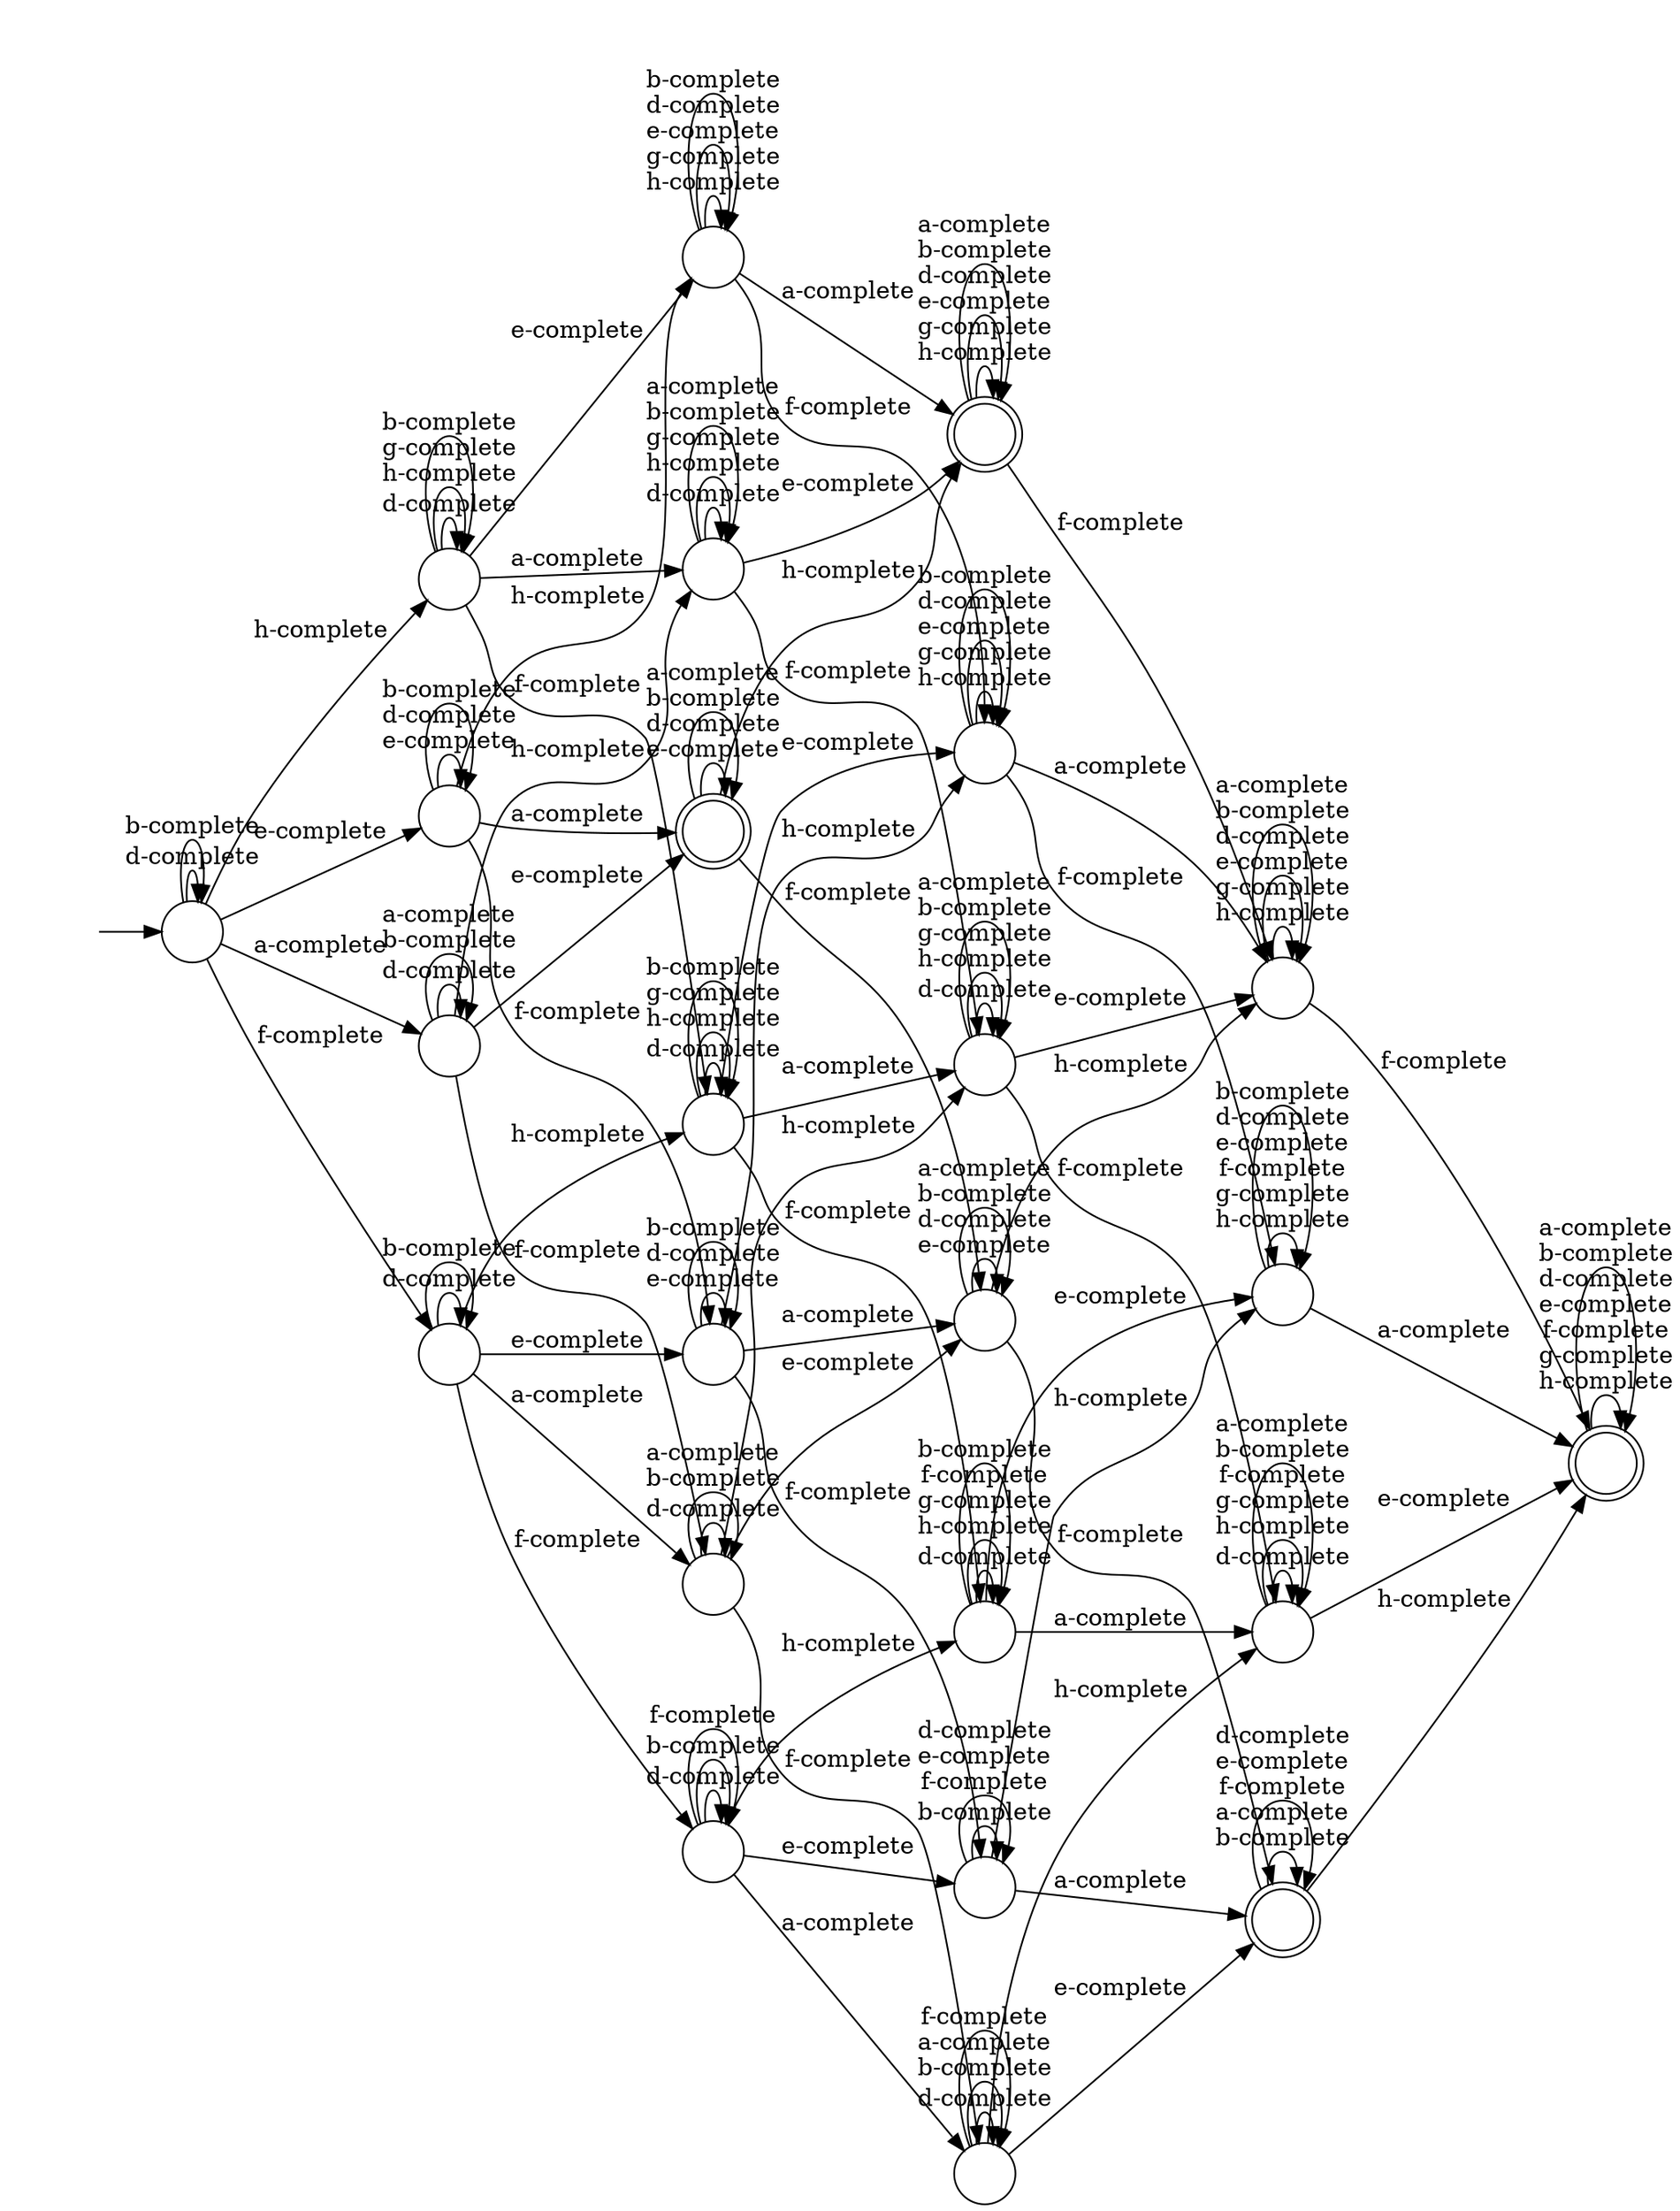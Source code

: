 digraph Automaton {
  rankdir = LR;
  0 [shape=circle,label=""];
  0 -> 21 [label="a-complete"]
  0 -> 0 [label="g-complete\nh-complete"]
  0 -> 0 [label="d-complete\ne-complete"]
  0 -> 0 [label="b-complete"]
  0 -> 2 [label="f-complete"]
  1 [shape=circle,label=""];
  1 -> 1 [label="d-complete"]
  1 -> 1 [label="a-complete\nb-complete"]
  1 -> 22 [label="h-complete"]
  1 -> 11 [label="e-complete"]
  1 -> 14 [label="f-complete"]
  2 [shape=circle,label=""];
  2 -> 12 [label="a-complete"]
  2 -> 2 [label="g-complete\nh-complete"]
  2 -> 2 [label="d-complete\ne-complete"]
  2 -> 2 [label="b-complete"]
  2 -> 9 [label="f-complete"]
  3 [shape=circle,label=""];
  3 -> 3 [label="d-complete"]
  3 -> 3 [label="g-complete\nh-complete"]
  3 -> 3 [label="a-complete\nb-complete"]
  3 -> 21 [label="e-complete"]
  3 -> 22 [label="f-complete"]
  4 [shape=circle,label=""];
  4 -> 11 [label="a-complete"]
  4 -> 4 [label="d-complete\ne-complete"]
  4 -> 2 [label="h-complete"]
  4 -> 4 [label="b-complete"]
  4 -> 15 [label="f-complete"]
  5 [shape=doublecircle,label=""];
  5 -> 5 [label="a-complete\nb-complete"]
  5 -> 8 [label="h-complete"]
  5 -> 5 [label="d-complete\ne-complete\nf-complete"]
  6 [shape=circle,label=""];
  initial [shape=plaintext,label=""];
  initial -> 6
  6 -> 6 [label="d-complete"]
  6 -> 13 [label="a-complete"]
  6 -> 10 [label="h-complete"]
  6 -> 18 [label="e-complete"]
  6 -> 6 [label="b-complete"]
  6 -> 7 [label="f-complete"]
  7 [shape=circle,label=""];
  7 -> 7 [label="d-complete"]
  7 -> 1 [label="a-complete"]
  7 -> 19 [label="h-complete"]
  7 -> 4 [label="e-complete"]
  7 -> 7 [label="b-complete"]
  7 -> 16 [label="f-complete"]
  8 [shape=doublecircle,label=""];
  8 -> 8 [label="d-complete\ne-complete\nf-complete\ng-complete\nh-complete"]
  8 -> 8 [label="a-complete\nb-complete"]
  9 [shape=circle,label=""];
  9 -> 9 [label="d-complete\ne-complete\nf-complete\ng-complete\nh-complete"]
  9 -> 8 [label="a-complete"]
  9 -> 9 [label="b-complete"]
  10 [shape=circle,label=""];
  10 -> 10 [label="d-complete"]
  10 -> 3 [label="a-complete"]
  10 -> 10 [label="g-complete\nh-complete"]
  10 -> 0 [label="e-complete"]
  10 -> 10 [label="b-complete"]
  10 -> 19 [label="f-complete"]
  11 [shape=circle,label=""];
  11 -> 11 [label="d-complete\ne-complete"]
  11 -> 11 [label="a-complete\nb-complete"]
  11 -> 12 [label="h-complete"]
  11 -> 5 [label="f-complete"]
  12 [shape=circle,label=""];
  12 -> 12 [label="g-complete\nh-complete"]
  12 -> 12 [label="d-complete\ne-complete"]
  12 -> 12 [label="a-complete\nb-complete"]
  12 -> 8 [label="f-complete"]
  13 [shape=circle,label=""];
  13 -> 13 [label="d-complete"]
  13 -> 3 [label="h-complete"]
  13 -> 13 [label="a-complete\nb-complete"]
  13 -> 20 [label="e-complete"]
  13 -> 1 [label="f-complete"]
  14 [shape=circle,label=""];
  14 -> 14 [label="d-complete"]
  14 -> 14 [label="a-complete\nb-complete"]
  14 -> 23 [label="h-complete"]
  14 -> 5 [label="e-complete"]
  14 -> 14 [label="f-complete"]
  15 [shape=circle,label=""];
  15 -> 5 [label="a-complete"]
  15 -> 9 [label="h-complete"]
  15 -> 15 [label="b-complete"]
  15 -> 15 [label="d-complete\ne-complete\nf-complete"]
  16 [shape=circle,label=""];
  16 -> 16 [label="d-complete"]
  16 -> 14 [label="a-complete"]
  16 -> 17 [label="h-complete"]
  16 -> 15 [label="e-complete"]
  16 -> 16 [label="b-complete"]
  16 -> 16 [label="f-complete"]
  17 [shape=circle,label=""];
  17 -> 17 [label="d-complete"]
  17 -> 17 [label="f-complete\ng-complete\nh-complete"]
  17 -> 23 [label="a-complete"]
  17 -> 9 [label="e-complete"]
  17 -> 17 [label="b-complete"]
  18 [shape=circle,label=""];
  18 -> 20 [label="a-complete"]
  18 -> 18 [label="d-complete\ne-complete"]
  18 -> 0 [label="h-complete"]
  18 -> 18 [label="b-complete"]
  18 -> 4 [label="f-complete"]
  19 [shape=circle,label=""];
  19 -> 19 [label="d-complete"]
  19 -> 22 [label="a-complete"]
  19 -> 19 [label="g-complete\nh-complete"]
  19 -> 2 [label="e-complete"]
  19 -> 19 [label="b-complete"]
  19 -> 17 [label="f-complete"]
  20 [shape=doublecircle,label=""];
  20 -> 20 [label="d-complete\ne-complete"]
  20 -> 20 [label="a-complete\nb-complete"]
  20 -> 21 [label="h-complete"]
  20 -> 11 [label="f-complete"]
  21 [shape=doublecircle,label=""];
  21 -> 21 [label="g-complete\nh-complete"]
  21 -> 21 [label="d-complete\ne-complete"]
  21 -> 21 [label="a-complete\nb-complete"]
  21 -> 12 [label="f-complete"]
  22 [shape=circle,label=""];
  22 -> 22 [label="d-complete"]
  22 -> 22 [label="g-complete\nh-complete"]
  22 -> 22 [label="a-complete\nb-complete"]
  22 -> 12 [label="e-complete"]
  22 -> 23 [label="f-complete"]
  23 [shape=circle,label=""];
  23 -> 23 [label="d-complete"]
  23 -> 23 [label="f-complete\ng-complete\nh-complete"]
  23 -> 23 [label="a-complete\nb-complete"]
  23 -> 8 [label="e-complete"]
}
